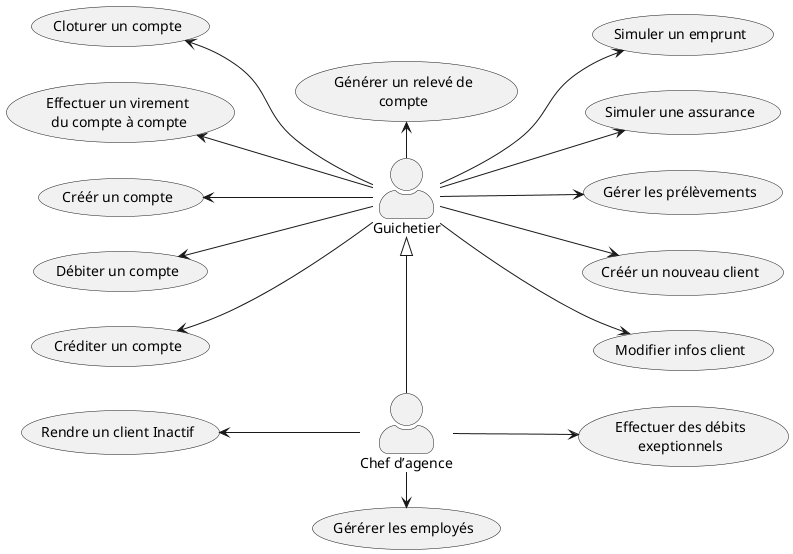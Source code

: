 @startuml
left to right direction
skinparam actorStyle awesome

:Guichetier: as guichetier
:Chef d’agence: as chef

(Créditer un compte) as crediter
(Débiter un compte) as debiter
(Créér un compte) as creer
(Effectuer un virement\n du compte à compte) as virement
(Cloturer un compte) as cloturer
(Générer un relevé de\ncompte) as releve
(Simuler un emprunt) as emprunt
(Simuler une assurance) as assurance
(Gérer les prélèvements) as prelevement
(Créér un nouveau client) as creerClient
(Modifier infos client) as modifClient

(Gérérer les employés) as gerer
(Effectuer des débits\nexeptionnels) as debitEx
(Rendre un client Inactif) as inactif


guichetier -up-> crediter
guichetier -up-> debiter
guichetier -up-> creer
guichetier -up-> virement
guichetier -up-> cloturer
guichetier -left-> releve
guichetier --> emprunt
guichetier --> assurance
guichetier --> prelevement
guichetier --> creerClient
guichetier --> modifClient

gerer <-left- chef
debitEx <-up- chef
inactif <-down- chef

chef -left-|> guichetier


@enduml